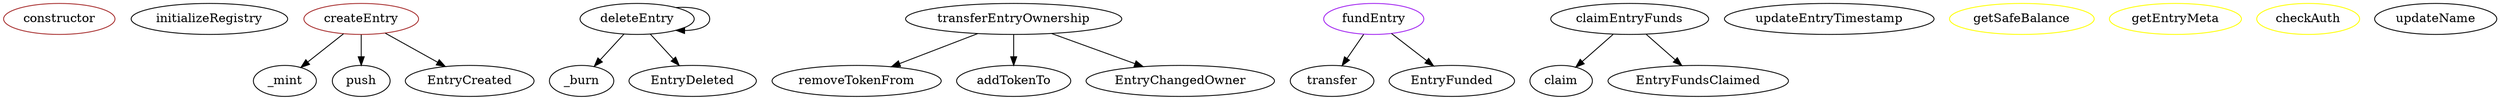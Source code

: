 strict digraph {
  constructor [color=brown]
  initializeRegistry
  createEntry [color=brown]
  _mint
  push
  EntryCreated
  deleteEntry
  _burn
  EntryDeleted
  transferEntryOwnership
  removeTokenFrom
  addTokenTo
  EntryChangedOwner
  fundEntry [color=purple]
  transfer
  EntryFunded
  claimEntryFunds
  claim
  EntryFundsClaimed
  updateEntryTimestamp
  getSafeBalance [color=yellow]
  getEntryMeta [color=yellow]
  checkAuth [color=yellow]
  updateName
  createEntry -> _mint
  createEntry -> push
  createEntry -> EntryCreated
  deleteEntry -> deleteEntry
  deleteEntry -> _burn
  deleteEntry -> EntryDeleted
  transferEntryOwnership -> removeTokenFrom
  transferEntryOwnership -> addTokenTo
  transferEntryOwnership -> EntryChangedOwner
  fundEntry -> transfer
  fundEntry -> EntryFunded
  claimEntryFunds -> claim
  claimEntryFunds -> EntryFundsClaimed
}

